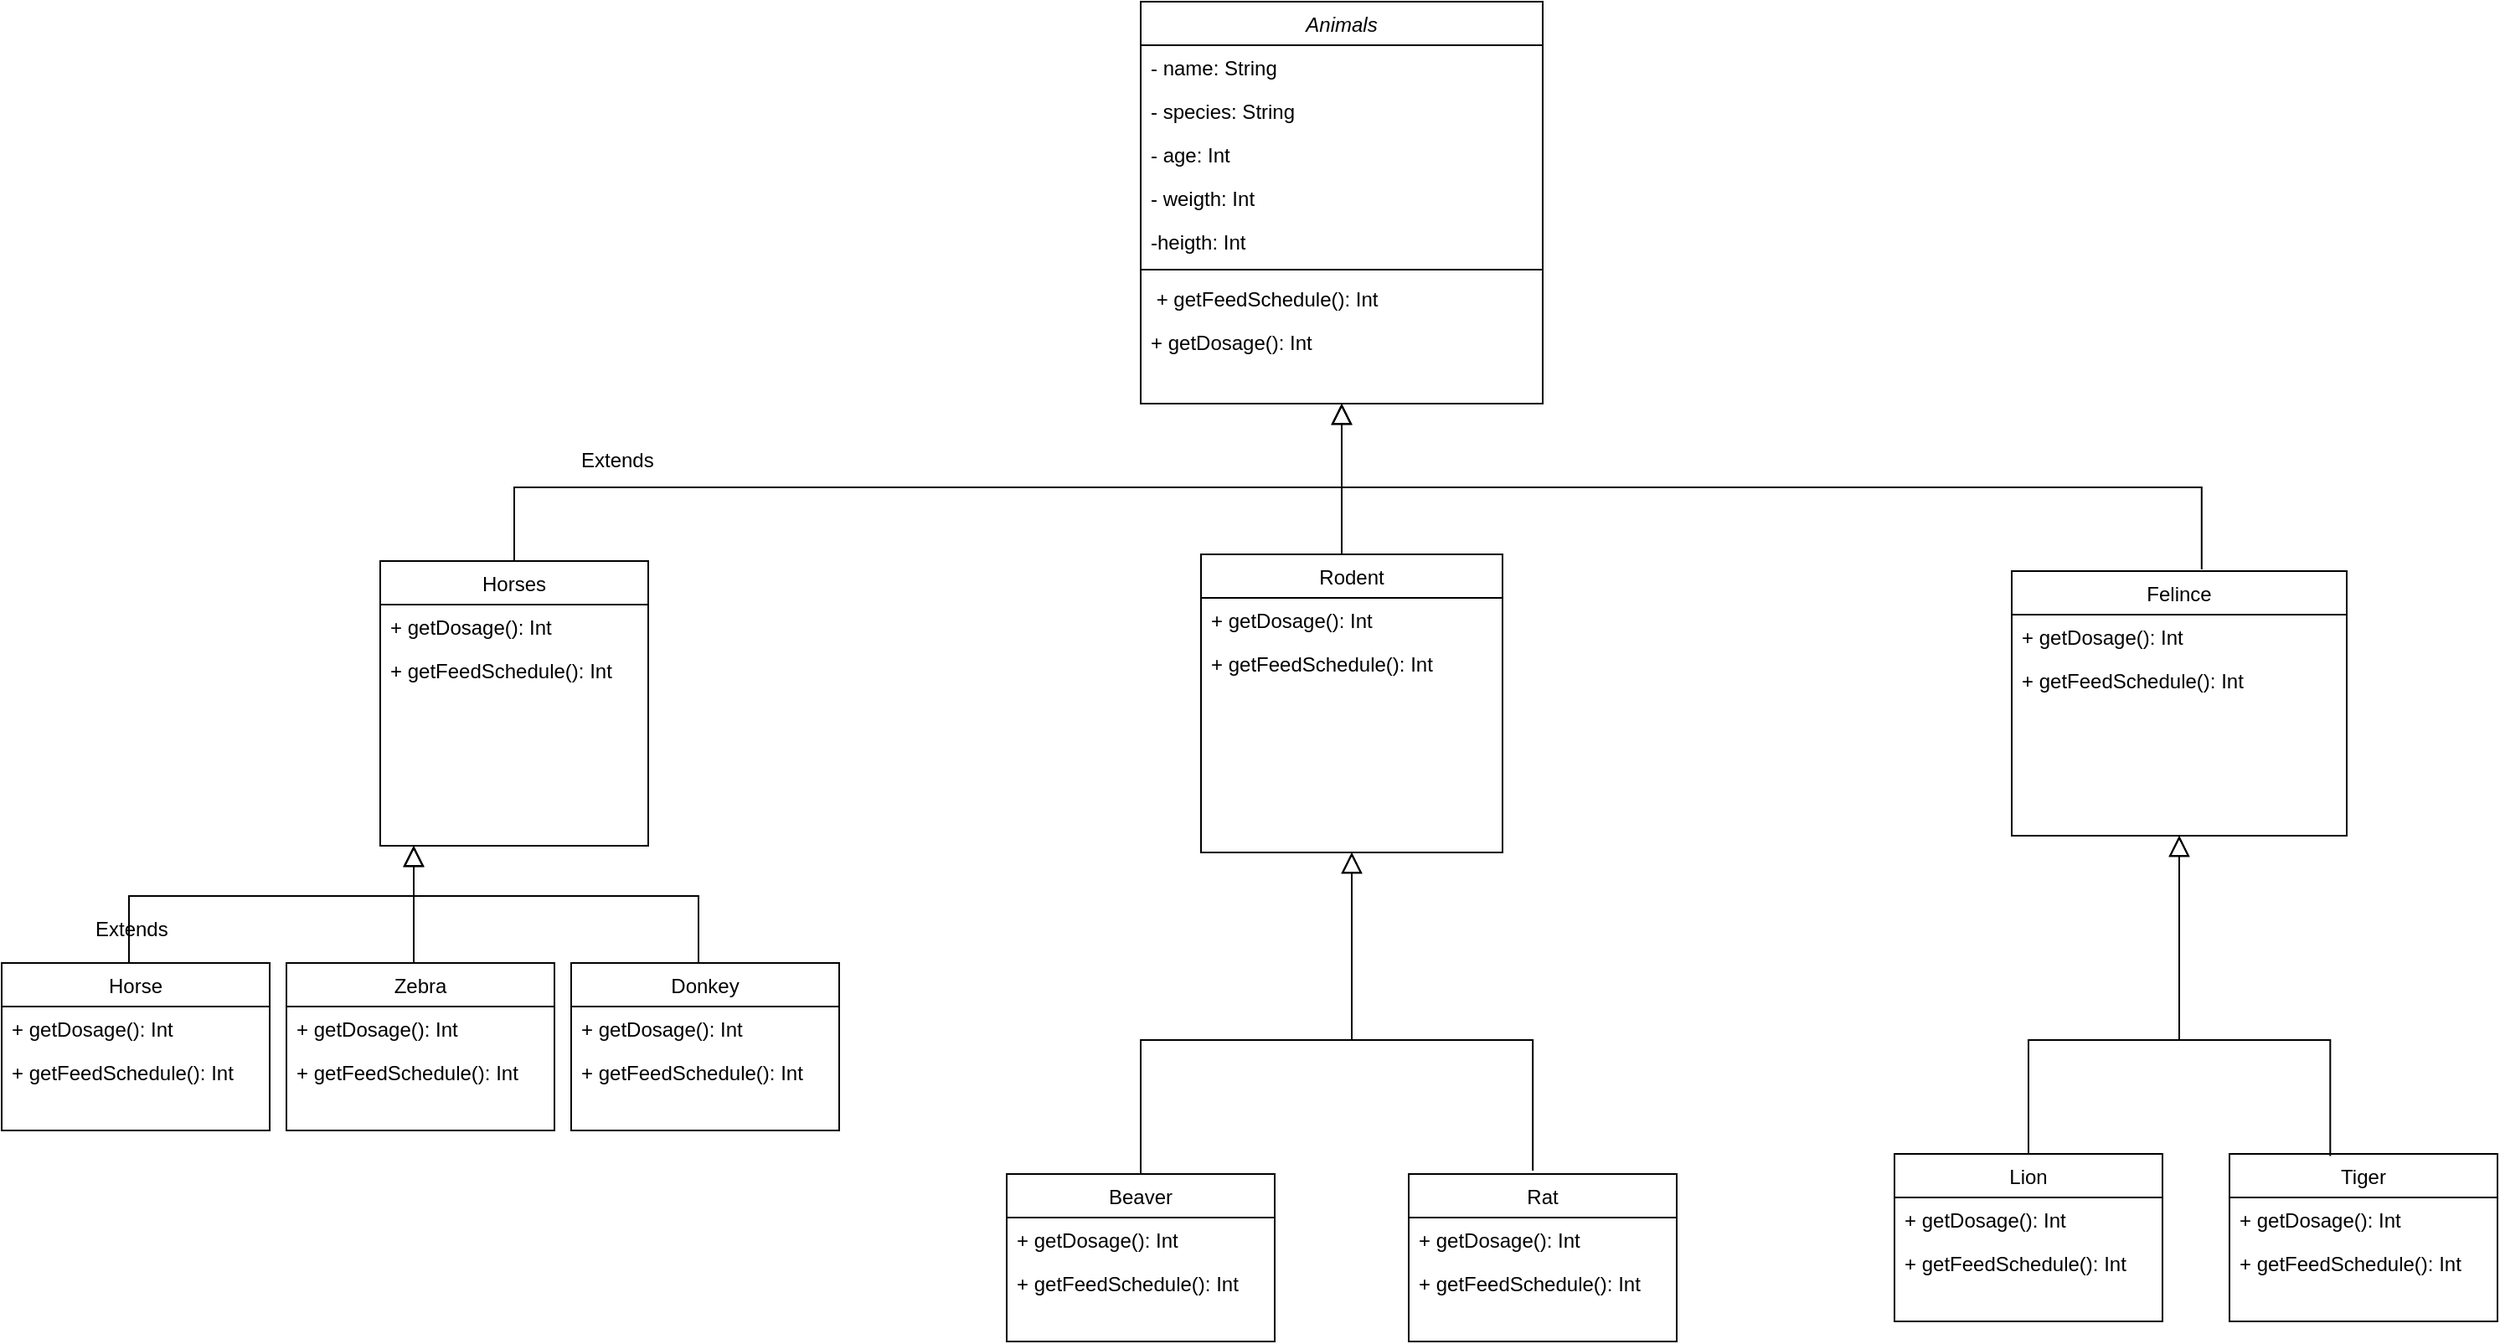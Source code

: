 <mxfile version="20.5.1" type="github">
  <diagram id="C5RBs43oDa-KdzZeNtuy" name="Page-1">
    <mxGraphModel dx="1324" dy="327" grid="1" gridSize="10" guides="1" tooltips="1" connect="1" arrows="1" fold="1" page="1" pageScale="1" pageWidth="827" pageHeight="1169" math="0" shadow="0">
      <root>
        <mxCell id="WIyWlLk6GJQsqaUBKTNV-0" />
        <mxCell id="WIyWlLk6GJQsqaUBKTNV-1" parent="WIyWlLk6GJQsqaUBKTNV-0" />
        <mxCell id="zkfFHV4jXpPFQw0GAbJ--0" value="Animals" style="swimlane;fontStyle=2;align=center;verticalAlign=top;childLayout=stackLayout;horizontal=1;startSize=26;horizontalStack=0;resizeParent=1;resizeLast=0;collapsible=1;marginBottom=0;rounded=0;shadow=0;strokeWidth=1;" parent="WIyWlLk6GJQsqaUBKTNV-1" vertex="1">
          <mxGeometry x="-100" y="80" width="240" height="240" as="geometry">
            <mxRectangle x="230" y="140" width="160" height="26" as="alternateBounds" />
          </mxGeometry>
        </mxCell>
        <mxCell id="zkfFHV4jXpPFQw0GAbJ--1" value="- name: String" style="text;align=left;verticalAlign=top;spacingLeft=4;spacingRight=4;overflow=hidden;rotatable=0;points=[[0,0.5],[1,0.5]];portConstraint=eastwest;" parent="zkfFHV4jXpPFQw0GAbJ--0" vertex="1">
          <mxGeometry y="26" width="240" height="26" as="geometry" />
        </mxCell>
        <mxCell id="zkfFHV4jXpPFQw0GAbJ--2" value="- species: String" style="text;align=left;verticalAlign=top;spacingLeft=4;spacingRight=4;overflow=hidden;rotatable=0;points=[[0,0.5],[1,0.5]];portConstraint=eastwest;rounded=0;shadow=0;html=0;" parent="zkfFHV4jXpPFQw0GAbJ--0" vertex="1">
          <mxGeometry y="52" width="240" height="26" as="geometry" />
        </mxCell>
        <mxCell id="zkfFHV4jXpPFQw0GAbJ--3" value="- age: Int" style="text;align=left;verticalAlign=top;spacingLeft=4;spacingRight=4;overflow=hidden;rotatable=0;points=[[0,0.5],[1,0.5]];portConstraint=eastwest;rounded=0;shadow=0;html=0;" parent="zkfFHV4jXpPFQw0GAbJ--0" vertex="1">
          <mxGeometry y="78" width="240" height="26" as="geometry" />
        </mxCell>
        <mxCell id="ot1TLj0TCcYSiHIKfxaf-8" value="- weigth: Int" style="text;align=left;verticalAlign=top;spacingLeft=4;spacingRight=4;overflow=hidden;rotatable=0;points=[[0,0.5],[1,0.5]];portConstraint=eastwest;rounded=0;shadow=0;html=0;" vertex="1" parent="zkfFHV4jXpPFQw0GAbJ--0">
          <mxGeometry y="104" width="240" height="26" as="geometry" />
        </mxCell>
        <mxCell id="ot1TLj0TCcYSiHIKfxaf-7" value="-heigth: Int" style="text;align=left;verticalAlign=top;spacingLeft=4;spacingRight=4;overflow=hidden;rotatable=0;points=[[0,0.5],[1,0.5]];portConstraint=eastwest;rounded=0;shadow=0;html=0;" vertex="1" parent="zkfFHV4jXpPFQw0GAbJ--0">
          <mxGeometry y="130" width="240" height="26" as="geometry" />
        </mxCell>
        <mxCell id="zkfFHV4jXpPFQw0GAbJ--4" value="" style="line;html=1;strokeWidth=1;align=left;verticalAlign=middle;spacingTop=-1;spacingLeft=3;spacingRight=3;rotatable=0;labelPosition=right;points=[];portConstraint=eastwest;" parent="zkfFHV4jXpPFQw0GAbJ--0" vertex="1">
          <mxGeometry y="156" width="240" height="8" as="geometry" />
        </mxCell>
        <mxCell id="ot1TLj0TCcYSiHIKfxaf-9" value=" + getFeedSchedule(): Int" style="text;align=left;verticalAlign=top;spacingLeft=4;spacingRight=4;overflow=hidden;rotatable=0;points=[[0,0.5],[1,0.5]];portConstraint=eastwest;rounded=0;shadow=0;html=0;" vertex="1" parent="zkfFHV4jXpPFQw0GAbJ--0">
          <mxGeometry y="164" width="240" height="26" as="geometry" />
        </mxCell>
        <mxCell id="ot1TLj0TCcYSiHIKfxaf-10" value="+ getDosage(): Int" style="text;align=left;verticalAlign=top;spacingLeft=4;spacingRight=4;overflow=hidden;rotatable=0;points=[[0,0.5],[1,0.5]];portConstraint=eastwest;rounded=0;shadow=0;html=0;" vertex="1" parent="zkfFHV4jXpPFQw0GAbJ--0">
          <mxGeometry y="190" width="240" height="26" as="geometry" />
        </mxCell>
        <mxCell id="zkfFHV4jXpPFQw0GAbJ--6" value="Horses" style="swimlane;fontStyle=0;align=center;verticalAlign=top;childLayout=stackLayout;horizontal=1;startSize=26;horizontalStack=0;resizeParent=1;resizeLast=0;collapsible=1;marginBottom=0;rounded=0;shadow=0;strokeWidth=1;" parent="WIyWlLk6GJQsqaUBKTNV-1" vertex="1">
          <mxGeometry x="-554" y="414" width="160" height="170" as="geometry">
            <mxRectangle x="130" y="380" width="160" height="26" as="alternateBounds" />
          </mxGeometry>
        </mxCell>
        <mxCell id="zkfFHV4jXpPFQw0GAbJ--7" value="+ getDosage(): Int" style="text;align=left;verticalAlign=top;spacingLeft=4;spacingRight=4;overflow=hidden;rotatable=0;points=[[0,0.5],[1,0.5]];portConstraint=eastwest;" parent="zkfFHV4jXpPFQw0GAbJ--6" vertex="1">
          <mxGeometry y="26" width="160" height="26" as="geometry" />
        </mxCell>
        <mxCell id="zkfFHV4jXpPFQw0GAbJ--8" value="+ getFeedSchedule(): Int" style="text;align=left;verticalAlign=top;spacingLeft=4;spacingRight=4;overflow=hidden;rotatable=0;points=[[0,0.5],[1,0.5]];portConstraint=eastwest;rounded=0;shadow=0;html=0;" parent="zkfFHV4jXpPFQw0GAbJ--6" vertex="1">
          <mxGeometry y="52" width="160" height="26" as="geometry" />
        </mxCell>
        <mxCell id="zkfFHV4jXpPFQw0GAbJ--12" value="" style="endArrow=block;endSize=10;endFill=0;shadow=0;strokeWidth=1;rounded=0;edgeStyle=elbowEdgeStyle;elbow=vertical;" parent="WIyWlLk6GJQsqaUBKTNV-1" source="zkfFHV4jXpPFQw0GAbJ--6" edge="1">
          <mxGeometry width="160" relative="1" as="geometry">
            <mxPoint x="-224" y="315" as="sourcePoint" />
            <mxPoint x="20" y="320" as="targetPoint" />
            <Array as="points">
              <mxPoint x="-114" y="370" />
            </Array>
          </mxGeometry>
        </mxCell>
        <mxCell id="zkfFHV4jXpPFQw0GAbJ--13" value="Rodent" style="swimlane;fontStyle=0;align=center;verticalAlign=top;childLayout=stackLayout;horizontal=1;startSize=26;horizontalStack=0;resizeParent=1;resizeLast=0;collapsible=1;marginBottom=0;rounded=0;shadow=0;strokeWidth=1;" parent="WIyWlLk6GJQsqaUBKTNV-1" vertex="1">
          <mxGeometry x="-64" y="410" width="180" height="178" as="geometry">
            <mxRectangle x="340" y="380" width="170" height="26" as="alternateBounds" />
          </mxGeometry>
        </mxCell>
        <mxCell id="ot1TLj0TCcYSiHIKfxaf-18" value="+ getDosage(): Int" style="text;align=left;verticalAlign=top;spacingLeft=4;spacingRight=4;overflow=hidden;rotatable=0;points=[[0,0.5],[1,0.5]];portConstraint=eastwest;" vertex="1" parent="zkfFHV4jXpPFQw0GAbJ--13">
          <mxGeometry y="26" width="180" height="26" as="geometry" />
        </mxCell>
        <mxCell id="ot1TLj0TCcYSiHIKfxaf-19" value="+ getFeedSchedule(): Int" style="text;align=left;verticalAlign=top;spacingLeft=4;spacingRight=4;overflow=hidden;rotatable=0;points=[[0,0.5],[1,0.5]];portConstraint=eastwest;rounded=0;shadow=0;html=0;" vertex="1" parent="zkfFHV4jXpPFQw0GAbJ--13">
          <mxGeometry y="52" width="180" height="26" as="geometry" />
        </mxCell>
        <mxCell id="ot1TLj0TCcYSiHIKfxaf-11" value="Felince" style="swimlane;fontStyle=0;align=center;verticalAlign=top;childLayout=stackLayout;horizontal=1;startSize=26;horizontalStack=0;resizeParent=1;resizeLast=0;collapsible=1;marginBottom=0;rounded=0;shadow=0;strokeWidth=1;" vertex="1" parent="WIyWlLk6GJQsqaUBKTNV-1">
          <mxGeometry x="420" y="420" width="200" height="158" as="geometry">
            <mxRectangle x="340" y="380" width="170" height="26" as="alternateBounds" />
          </mxGeometry>
        </mxCell>
        <mxCell id="ot1TLj0TCcYSiHIKfxaf-20" value="+ getDosage(): Int" style="text;align=left;verticalAlign=top;spacingLeft=4;spacingRight=4;overflow=hidden;rotatable=0;points=[[0,0.5],[1,0.5]];portConstraint=eastwest;" vertex="1" parent="ot1TLj0TCcYSiHIKfxaf-11">
          <mxGeometry y="26" width="200" height="26" as="geometry" />
        </mxCell>
        <mxCell id="ot1TLj0TCcYSiHIKfxaf-21" value="+ getFeedSchedule(): Int" style="text;align=left;verticalAlign=top;spacingLeft=4;spacingRight=4;overflow=hidden;rotatable=0;points=[[0,0.5],[1,0.5]];portConstraint=eastwest;rounded=0;shadow=0;html=0;" vertex="1" parent="ot1TLj0TCcYSiHIKfxaf-11">
          <mxGeometry y="52" width="200" height="26" as="geometry" />
        </mxCell>
        <mxCell id="ot1TLj0TCcYSiHIKfxaf-14" value="" style="endArrow=block;endSize=10;endFill=0;shadow=0;strokeWidth=1;rounded=0;edgeStyle=elbowEdgeStyle;elbow=vertical;exitX=0.567;exitY=-0.006;exitDx=0;exitDy=0;exitPerimeter=0;" edge="1" parent="WIyWlLk6GJQsqaUBKTNV-1" source="ot1TLj0TCcYSiHIKfxaf-11">
          <mxGeometry width="160" relative="1" as="geometry">
            <mxPoint x="540" y="482" as="sourcePoint" />
            <mxPoint x="20" y="320" as="targetPoint" />
            <Array as="points">
              <mxPoint x="240" y="370" />
              <mxPoint x="400" y="380" />
              <mxPoint x="540" y="431" />
            </Array>
          </mxGeometry>
        </mxCell>
        <mxCell id="ot1TLj0TCcYSiHIKfxaf-17" value="" style="endArrow=block;endSize=10;endFill=0;shadow=0;strokeWidth=1;rounded=0;edgeStyle=elbowEdgeStyle;elbow=vertical;" edge="1" parent="WIyWlLk6GJQsqaUBKTNV-1" source="zkfFHV4jXpPFQw0GAbJ--13">
          <mxGeometry width="160" relative="1" as="geometry">
            <mxPoint x="316" y="482" as="sourcePoint" />
            <mxPoint x="20" y="320" as="targetPoint" />
            <Array as="points">
              <mxPoint x="26" y="420" />
              <mxPoint x="-4" y="400" />
              <mxPoint x="-4" y="420" />
              <mxPoint x="-54" y="460" />
              <mxPoint x="-34" y="420" />
            </Array>
          </mxGeometry>
        </mxCell>
        <mxCell id="ot1TLj0TCcYSiHIKfxaf-22" value="Horse" style="swimlane;fontStyle=0;align=center;verticalAlign=top;childLayout=stackLayout;horizontal=1;startSize=26;horizontalStack=0;resizeParent=1;resizeLast=0;collapsible=1;marginBottom=0;rounded=0;shadow=0;strokeWidth=1;" vertex="1" parent="WIyWlLk6GJQsqaUBKTNV-1">
          <mxGeometry x="-780" y="654" width="160" height="100" as="geometry">
            <mxRectangle x="130" y="380" width="160" height="26" as="alternateBounds" />
          </mxGeometry>
        </mxCell>
        <mxCell id="ot1TLj0TCcYSiHIKfxaf-23" value="+ getDosage(): Int" style="text;align=left;verticalAlign=top;spacingLeft=4;spacingRight=4;overflow=hidden;rotatable=0;points=[[0,0.5],[1,0.5]];portConstraint=eastwest;" vertex="1" parent="ot1TLj0TCcYSiHIKfxaf-22">
          <mxGeometry y="26" width="160" height="26" as="geometry" />
        </mxCell>
        <mxCell id="ot1TLj0TCcYSiHIKfxaf-24" value="+ getFeedSchedule(): Int" style="text;align=left;verticalAlign=top;spacingLeft=4;spacingRight=4;overflow=hidden;rotatable=0;points=[[0,0.5],[1,0.5]];portConstraint=eastwest;rounded=0;shadow=0;html=0;" vertex="1" parent="ot1TLj0TCcYSiHIKfxaf-22">
          <mxGeometry y="52" width="160" height="26" as="geometry" />
        </mxCell>
        <mxCell id="ot1TLj0TCcYSiHIKfxaf-25" value="Zebra" style="swimlane;fontStyle=0;align=center;verticalAlign=top;childLayout=stackLayout;horizontal=1;startSize=26;horizontalStack=0;resizeParent=1;resizeLast=0;collapsible=1;marginBottom=0;rounded=0;shadow=0;strokeWidth=1;" vertex="1" parent="WIyWlLk6GJQsqaUBKTNV-1">
          <mxGeometry x="-610" y="654" width="160" height="100" as="geometry">
            <mxRectangle x="130" y="380" width="160" height="26" as="alternateBounds" />
          </mxGeometry>
        </mxCell>
        <mxCell id="ot1TLj0TCcYSiHIKfxaf-26" value="+ getDosage(): Int" style="text;align=left;verticalAlign=top;spacingLeft=4;spacingRight=4;overflow=hidden;rotatable=0;points=[[0,0.5],[1,0.5]];portConstraint=eastwest;" vertex="1" parent="ot1TLj0TCcYSiHIKfxaf-25">
          <mxGeometry y="26" width="160" height="26" as="geometry" />
        </mxCell>
        <mxCell id="ot1TLj0TCcYSiHIKfxaf-27" value="+ getFeedSchedule(): Int" style="text;align=left;verticalAlign=top;spacingLeft=4;spacingRight=4;overflow=hidden;rotatable=0;points=[[0,0.5],[1,0.5]];portConstraint=eastwest;rounded=0;shadow=0;html=0;" vertex="1" parent="ot1TLj0TCcYSiHIKfxaf-25">
          <mxGeometry y="52" width="160" height="26" as="geometry" />
        </mxCell>
        <mxCell id="ot1TLj0TCcYSiHIKfxaf-28" value="Donkey" style="swimlane;fontStyle=0;align=center;verticalAlign=top;childLayout=stackLayout;horizontal=1;startSize=26;horizontalStack=0;resizeParent=1;resizeLast=0;collapsible=1;marginBottom=0;rounded=0;shadow=0;strokeWidth=1;" vertex="1" parent="WIyWlLk6GJQsqaUBKTNV-1">
          <mxGeometry x="-440" y="654" width="160" height="100" as="geometry">
            <mxRectangle x="130" y="380" width="160" height="26" as="alternateBounds" />
          </mxGeometry>
        </mxCell>
        <mxCell id="ot1TLj0TCcYSiHIKfxaf-29" value="+ getDosage(): Int" style="text;align=left;verticalAlign=top;spacingLeft=4;spacingRight=4;overflow=hidden;rotatable=0;points=[[0,0.5],[1,0.5]];portConstraint=eastwest;" vertex="1" parent="ot1TLj0TCcYSiHIKfxaf-28">
          <mxGeometry y="26" width="160" height="26" as="geometry" />
        </mxCell>
        <mxCell id="ot1TLj0TCcYSiHIKfxaf-30" value="+ getFeedSchedule(): Int" style="text;align=left;verticalAlign=top;spacingLeft=4;spacingRight=4;overflow=hidden;rotatable=0;points=[[0,0.5],[1,0.5]];portConstraint=eastwest;rounded=0;shadow=0;html=0;" vertex="1" parent="ot1TLj0TCcYSiHIKfxaf-28">
          <mxGeometry y="52" width="160" height="26" as="geometry" />
        </mxCell>
        <mxCell id="ot1TLj0TCcYSiHIKfxaf-31" value="" style="endArrow=block;endSize=10;endFill=0;shadow=0;strokeWidth=1;rounded=0;edgeStyle=elbowEdgeStyle;elbow=vertical;" edge="1" parent="WIyWlLk6GJQsqaUBKTNV-1">
          <mxGeometry width="160" relative="1" as="geometry">
            <mxPoint x="-704" y="654" as="sourcePoint" />
            <mxPoint x="-534" y="584" as="targetPoint" />
            <Array as="points">
              <mxPoint x="-574" y="614" />
            </Array>
          </mxGeometry>
        </mxCell>
        <mxCell id="ot1TLj0TCcYSiHIKfxaf-32" value="" style="endArrow=block;endSize=10;endFill=0;shadow=0;strokeWidth=1;rounded=0;edgeStyle=elbowEdgeStyle;elbow=vertical;" edge="1" parent="WIyWlLk6GJQsqaUBKTNV-1">
          <mxGeometry width="160" relative="1" as="geometry">
            <mxPoint x="-364" y="654" as="sourcePoint" />
            <mxPoint x="-534" y="584" as="targetPoint" />
            <Array as="points">
              <mxPoint x="-234" y="614" />
            </Array>
          </mxGeometry>
        </mxCell>
        <mxCell id="ot1TLj0TCcYSiHIKfxaf-33" value="" style="endArrow=block;endSize=10;endFill=0;shadow=0;strokeWidth=1;rounded=0;edgeStyle=elbowEdgeStyle;elbow=vertical;" edge="1" parent="WIyWlLk6GJQsqaUBKTNV-1">
          <mxGeometry width="160" relative="1" as="geometry">
            <mxPoint x="-534" y="654" as="sourcePoint" />
            <mxPoint x="-534" y="584" as="targetPoint" />
            <Array as="points">
              <mxPoint x="-404" y="614" />
            </Array>
          </mxGeometry>
        </mxCell>
        <mxCell id="ot1TLj0TCcYSiHIKfxaf-34" value="Rat" style="swimlane;fontStyle=0;align=center;verticalAlign=top;childLayout=stackLayout;horizontal=1;startSize=26;horizontalStack=0;resizeParent=1;resizeLast=0;collapsible=1;marginBottom=0;rounded=0;shadow=0;strokeWidth=1;" vertex="1" parent="WIyWlLk6GJQsqaUBKTNV-1">
          <mxGeometry x="60" y="780" width="160" height="100" as="geometry">
            <mxRectangle x="130" y="380" width="160" height="26" as="alternateBounds" />
          </mxGeometry>
        </mxCell>
        <mxCell id="ot1TLj0TCcYSiHIKfxaf-35" value="+ getDosage(): Int" style="text;align=left;verticalAlign=top;spacingLeft=4;spacingRight=4;overflow=hidden;rotatable=0;points=[[0,0.5],[1,0.5]];portConstraint=eastwest;" vertex="1" parent="ot1TLj0TCcYSiHIKfxaf-34">
          <mxGeometry y="26" width="160" height="26" as="geometry" />
        </mxCell>
        <mxCell id="ot1TLj0TCcYSiHIKfxaf-36" value="+ getFeedSchedule(): Int" style="text;align=left;verticalAlign=top;spacingLeft=4;spacingRight=4;overflow=hidden;rotatable=0;points=[[0,0.5],[1,0.5]];portConstraint=eastwest;rounded=0;shadow=0;html=0;" vertex="1" parent="ot1TLj0TCcYSiHIKfxaf-34">
          <mxGeometry y="52" width="160" height="26" as="geometry" />
        </mxCell>
        <mxCell id="ot1TLj0TCcYSiHIKfxaf-42" value="Beaver" style="swimlane;fontStyle=0;align=center;verticalAlign=top;childLayout=stackLayout;horizontal=1;startSize=26;horizontalStack=0;resizeParent=1;resizeLast=0;collapsible=1;marginBottom=0;rounded=0;shadow=0;strokeWidth=1;" vertex="1" parent="WIyWlLk6GJQsqaUBKTNV-1">
          <mxGeometry x="-180" y="780" width="160" height="100" as="geometry">
            <mxRectangle x="130" y="380" width="160" height="26" as="alternateBounds" />
          </mxGeometry>
        </mxCell>
        <mxCell id="ot1TLj0TCcYSiHIKfxaf-43" value="+ getDosage(): Int" style="text;align=left;verticalAlign=top;spacingLeft=4;spacingRight=4;overflow=hidden;rotatable=0;points=[[0,0.5],[1,0.5]];portConstraint=eastwest;" vertex="1" parent="ot1TLj0TCcYSiHIKfxaf-42">
          <mxGeometry y="26" width="160" height="26" as="geometry" />
        </mxCell>
        <mxCell id="ot1TLj0TCcYSiHIKfxaf-44" value="+ getFeedSchedule(): Int" style="text;align=left;verticalAlign=top;spacingLeft=4;spacingRight=4;overflow=hidden;rotatable=0;points=[[0,0.5],[1,0.5]];portConstraint=eastwest;rounded=0;shadow=0;html=0;" vertex="1" parent="ot1TLj0TCcYSiHIKfxaf-42">
          <mxGeometry y="52" width="160" height="26" as="geometry" />
        </mxCell>
        <mxCell id="ot1TLj0TCcYSiHIKfxaf-46" value="" style="endArrow=block;endSize=10;endFill=0;shadow=0;strokeWidth=1;rounded=0;edgeStyle=elbowEdgeStyle;elbow=vertical;exitX=0.5;exitY=0;exitDx=0;exitDy=0;entryX=0.5;entryY=1;entryDx=0;entryDy=0;" edge="1" parent="WIyWlLk6GJQsqaUBKTNV-1" source="ot1TLj0TCcYSiHIKfxaf-42" target="zkfFHV4jXpPFQw0GAbJ--13">
          <mxGeometry width="160" relative="1" as="geometry">
            <mxPoint x="-100" y="670" as="sourcePoint" />
            <mxPoint x="10" y="590" as="targetPoint" />
            <Array as="points">
              <mxPoint x="-30" y="700" />
            </Array>
          </mxGeometry>
        </mxCell>
        <mxCell id="ot1TLj0TCcYSiHIKfxaf-47" value="" style="endArrow=block;endSize=10;endFill=0;shadow=0;strokeWidth=1;rounded=0;edgeStyle=elbowEdgeStyle;elbow=vertical;exitX=0.463;exitY=-0.02;exitDx=0;exitDy=0;exitPerimeter=0;entryX=0.5;entryY=1;entryDx=0;entryDy=0;" edge="1" parent="WIyWlLk6GJQsqaUBKTNV-1" source="ot1TLj0TCcYSiHIKfxaf-34" target="zkfFHV4jXpPFQw0GAbJ--13">
          <mxGeometry width="160" relative="1" as="geometry">
            <mxPoint x="-100" y="780" as="sourcePoint" />
            <mxPoint x="10" y="590" as="targetPoint" />
            <Array as="points">
              <mxPoint x="-30" y="700" />
            </Array>
          </mxGeometry>
        </mxCell>
        <mxCell id="ot1TLj0TCcYSiHIKfxaf-54" value="Lion" style="swimlane;fontStyle=0;align=center;verticalAlign=top;childLayout=stackLayout;horizontal=1;startSize=26;horizontalStack=0;resizeParent=1;resizeLast=0;collapsible=1;marginBottom=0;rounded=0;shadow=0;strokeWidth=1;" vertex="1" parent="WIyWlLk6GJQsqaUBKTNV-1">
          <mxGeometry x="350" y="768" width="160" height="100" as="geometry">
            <mxRectangle x="130" y="380" width="160" height="26" as="alternateBounds" />
          </mxGeometry>
        </mxCell>
        <mxCell id="ot1TLj0TCcYSiHIKfxaf-55" value="+ getDosage(): Int" style="text;align=left;verticalAlign=top;spacingLeft=4;spacingRight=4;overflow=hidden;rotatable=0;points=[[0,0.5],[1,0.5]];portConstraint=eastwest;" vertex="1" parent="ot1TLj0TCcYSiHIKfxaf-54">
          <mxGeometry y="26" width="160" height="26" as="geometry" />
        </mxCell>
        <mxCell id="ot1TLj0TCcYSiHIKfxaf-56" value="+ getFeedSchedule(): Int" style="text;align=left;verticalAlign=top;spacingLeft=4;spacingRight=4;overflow=hidden;rotatable=0;points=[[0,0.5],[1,0.5]];portConstraint=eastwest;rounded=0;shadow=0;html=0;" vertex="1" parent="ot1TLj0TCcYSiHIKfxaf-54">
          <mxGeometry y="52" width="160" height="26" as="geometry" />
        </mxCell>
        <mxCell id="ot1TLj0TCcYSiHIKfxaf-57" value="Tiger" style="swimlane;fontStyle=0;align=center;verticalAlign=top;childLayout=stackLayout;horizontal=1;startSize=26;horizontalStack=0;resizeParent=1;resizeLast=0;collapsible=1;marginBottom=0;rounded=0;shadow=0;strokeWidth=1;" vertex="1" parent="WIyWlLk6GJQsqaUBKTNV-1">
          <mxGeometry x="550" y="768" width="160" height="100" as="geometry">
            <mxRectangle x="130" y="380" width="160" height="26" as="alternateBounds" />
          </mxGeometry>
        </mxCell>
        <mxCell id="ot1TLj0TCcYSiHIKfxaf-58" value="+ getDosage(): Int" style="text;align=left;verticalAlign=top;spacingLeft=4;spacingRight=4;overflow=hidden;rotatable=0;points=[[0,0.5],[1,0.5]];portConstraint=eastwest;" vertex="1" parent="ot1TLj0TCcYSiHIKfxaf-57">
          <mxGeometry y="26" width="160" height="26" as="geometry" />
        </mxCell>
        <mxCell id="ot1TLj0TCcYSiHIKfxaf-59" value="+ getFeedSchedule(): Int" style="text;align=left;verticalAlign=top;spacingLeft=4;spacingRight=4;overflow=hidden;rotatable=0;points=[[0,0.5],[1,0.5]];portConstraint=eastwest;rounded=0;shadow=0;html=0;" vertex="1" parent="ot1TLj0TCcYSiHIKfxaf-57">
          <mxGeometry y="52" width="160" height="26" as="geometry" />
        </mxCell>
        <mxCell id="ot1TLj0TCcYSiHIKfxaf-60" value="" style="endArrow=block;endSize=10;endFill=0;shadow=0;strokeWidth=1;rounded=0;edgeStyle=elbowEdgeStyle;elbow=vertical;entryX=0.5;entryY=1;entryDx=0;entryDy=0;exitX=0.376;exitY=0.012;exitDx=0;exitDy=0;exitPerimeter=0;" edge="1" parent="WIyWlLk6GJQsqaUBKTNV-1" source="ot1TLj0TCcYSiHIKfxaf-57" target="ot1TLj0TCcYSiHIKfxaf-11">
          <mxGeometry width="160" relative="1" as="geometry">
            <mxPoint x="610" y="760" as="sourcePoint" />
            <mxPoint x="520" y="580" as="targetPoint" />
            <Array as="points">
              <mxPoint x="580" y="700" />
            </Array>
          </mxGeometry>
        </mxCell>
        <mxCell id="ot1TLj0TCcYSiHIKfxaf-71" value="" style="endArrow=block;endSize=10;endFill=0;shadow=0;strokeWidth=1;rounded=0;edgeStyle=elbowEdgeStyle;elbow=vertical;entryX=0.5;entryY=1;entryDx=0;entryDy=0;exitX=0.5;exitY=0;exitDx=0;exitDy=0;" edge="1" parent="WIyWlLk6GJQsqaUBKTNV-1" source="ot1TLj0TCcYSiHIKfxaf-54">
          <mxGeometry width="160" relative="1" as="geometry">
            <mxPoint x="580" y="768" as="sourcePoint" />
            <mxPoint x="520" y="578.0" as="targetPoint" />
            <Array as="points">
              <mxPoint x="580" y="700" />
            </Array>
          </mxGeometry>
        </mxCell>
        <mxCell id="ot1TLj0TCcYSiHIKfxaf-72" value="Extends" style="text;align=left;verticalAlign=top;spacingLeft=4;spacingRight=4;overflow=hidden;rotatable=0;points=[[0,0.5],[1,0.5]];portConstraint=eastwest;rounded=0;shadow=0;html=0;" vertex="1" parent="WIyWlLk6GJQsqaUBKTNV-1">
          <mxGeometry x="-440" y="340" width="240" height="26" as="geometry" />
        </mxCell>
        <mxCell id="ot1TLj0TCcYSiHIKfxaf-73" value="Extends" style="text;align=left;verticalAlign=top;spacingLeft=4;spacingRight=4;overflow=hidden;rotatable=0;points=[[0,0.5],[1,0.5]];portConstraint=eastwest;rounded=0;shadow=0;html=0;" vertex="1" parent="WIyWlLk6GJQsqaUBKTNV-1">
          <mxGeometry x="-730" y="620" width="60" height="26" as="geometry" />
        </mxCell>
      </root>
    </mxGraphModel>
  </diagram>
</mxfile>
